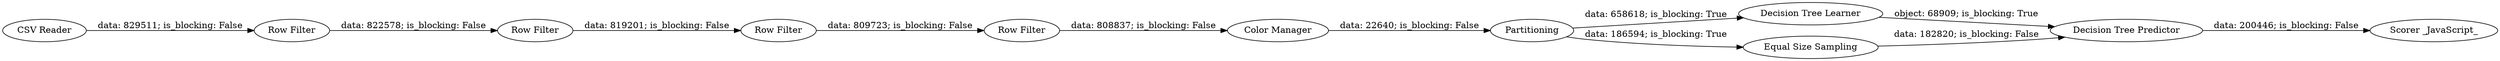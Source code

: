 digraph {
	"-7929196867426667692_24" [label="Color Manager"]
	"-7929196867426667692_10" [label=Partitioning]
	"-7929196867426667692_3" [label="Row Filter"]
	"-7929196867426667692_27" [label="Scorer _JavaScript_"]
	"-7929196867426667692_11" [label="Decision Tree Learner"]
	"-7929196867426667692_1" [label="CSV Reader"]
	"-7929196867426667692_4" [label="Row Filter"]
	"-7929196867426667692_15" [label="Decision Tree Predictor"]
	"-7929196867426667692_5" [label="Row Filter"]
	"-7929196867426667692_26" [label="Equal Size Sampling"]
	"-7929196867426667692_2" [label="Row Filter"]
	"-7929196867426667692_24" -> "-7929196867426667692_10" [label="data: 22640; is_blocking: False"]
	"-7929196867426667692_4" -> "-7929196867426667692_5" [label="data: 809723; is_blocking: False"]
	"-7929196867426667692_26" -> "-7929196867426667692_15" [label="data: 182820; is_blocking: False"]
	"-7929196867426667692_10" -> "-7929196867426667692_26" [label="data: 186594; is_blocking: True"]
	"-7929196867426667692_3" -> "-7929196867426667692_4" [label="data: 819201; is_blocking: False"]
	"-7929196867426667692_15" -> "-7929196867426667692_27" [label="data: 200446; is_blocking: False"]
	"-7929196867426667692_1" -> "-7929196867426667692_2" [label="data: 829511; is_blocking: False"]
	"-7929196867426667692_5" -> "-7929196867426667692_24" [label="data: 808837; is_blocking: False"]
	"-7929196867426667692_10" -> "-7929196867426667692_11" [label="data: 658618; is_blocking: True"]
	"-7929196867426667692_2" -> "-7929196867426667692_3" [label="data: 822578; is_blocking: False"]
	"-7929196867426667692_11" -> "-7929196867426667692_15" [label="object: 68909; is_blocking: True"]
	rankdir=LR
}
